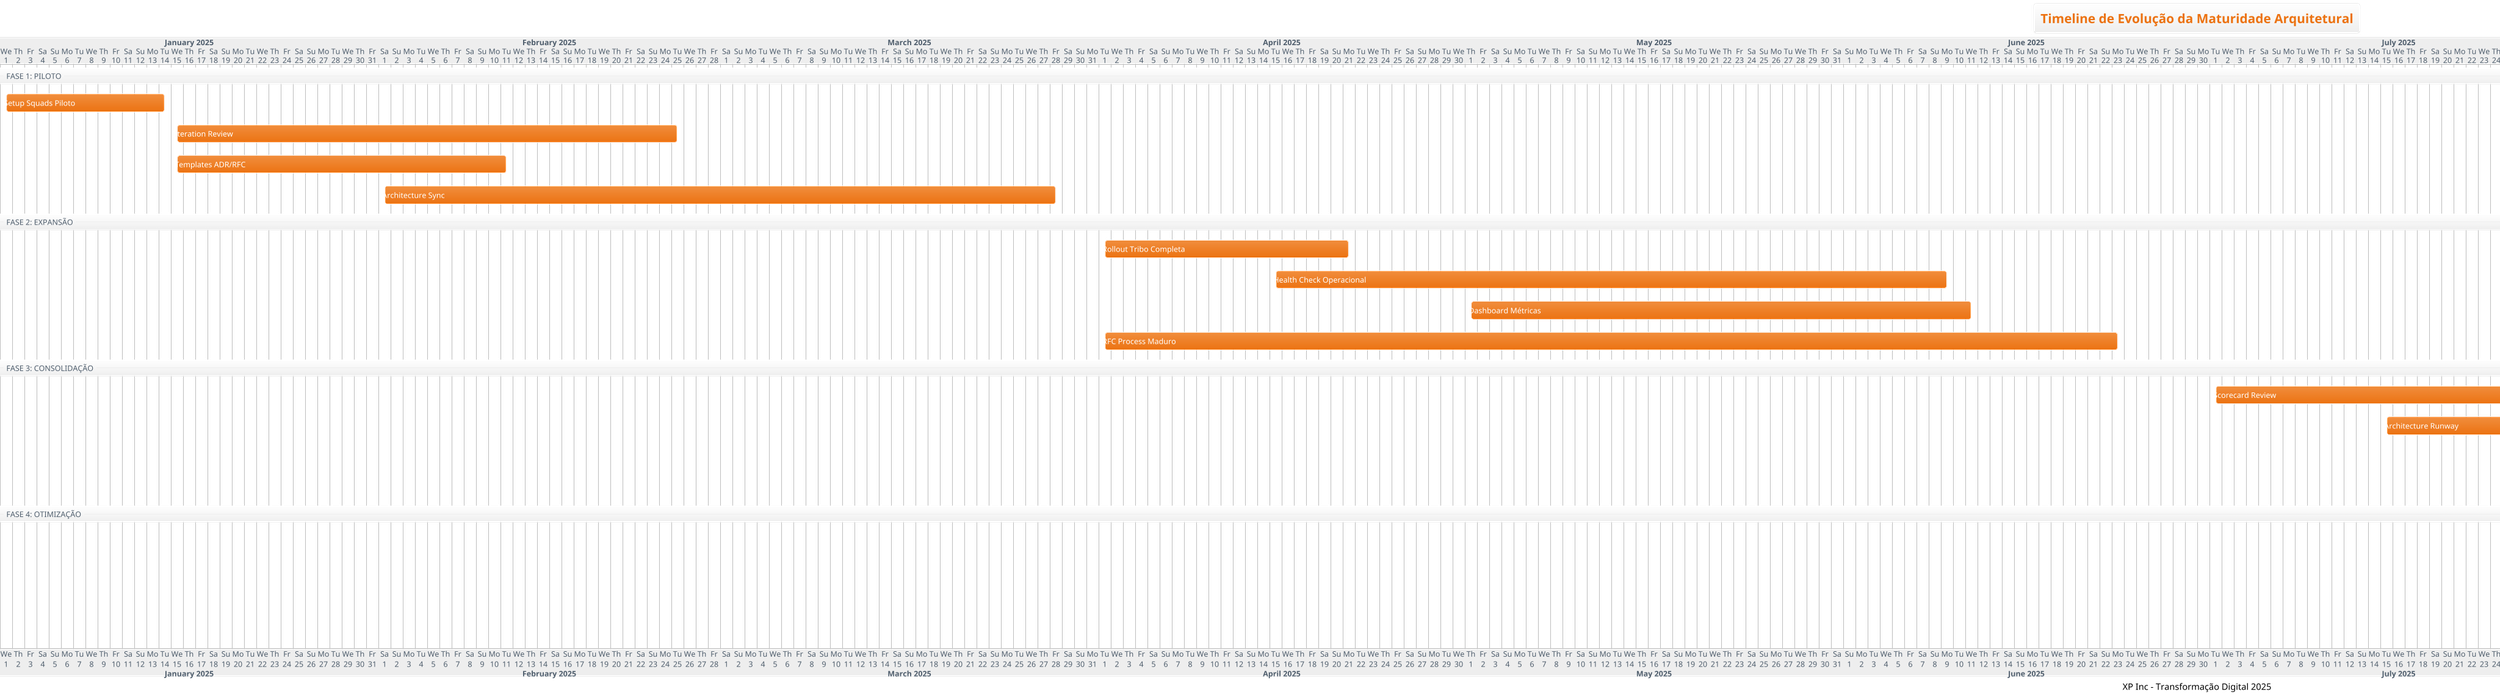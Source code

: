 @startgantt
!theme aws-orange
title Timeline de Evolução da Maturidade Arquitetural
caption XP Inc - Transformação Digital 2025

project starts 2025-01-01

-- FASE 1: PILOTO --
[Setup Squads Piloto] starts 2025-01-01 and lasts 2 weeks
[Iteration Review] starts 2025-01-15 and lasts 6 weeks
[Templates ADR/RFC] starts 2025-01-15 and lasts 4 weeks
[Architecture Sync] starts 2025-02-01 and lasts 8 weeks

-- FASE 2: EXPANSÃO --
[Rollout Tribo Completa] starts 2025-04-01 and lasts 3 weeks
[Health Check Operacional] starts 2025-04-15 and lasts 8 weeks
[Dashboard Métricas] starts 2025-05-01 and lasts 6 weeks
[RFC Process Maduro] starts 2025-04-01 and lasts 12 weeks

-- FASE 3: CONSOLIDAÇÃO --
[Scorecard Review] starts 2025-07-01 and lasts 8 weeks
[Architecture Runway] starts 2025-07-15 and lasts 10 weeks
[Expansão Multi-tribos] starts 2025-08-01 and lasts 8 weeks
[Governança Corporativa] starts 2025-08-15 and lasts 6 weeks

-- FASE 4: OTIMIZAÇÃO --
[Automação Coleta] starts 2025-10-01 and lasts 8 weeks
[IA para Insights] starts 2025-10-15 and lasts 10 weeks
[Cultura Consolidada] starts 2025-11-01 and lasts 8 weeks
[Melhoria Contínua] starts 2025-11-15 and lasts 6 weeks

@endgantt
